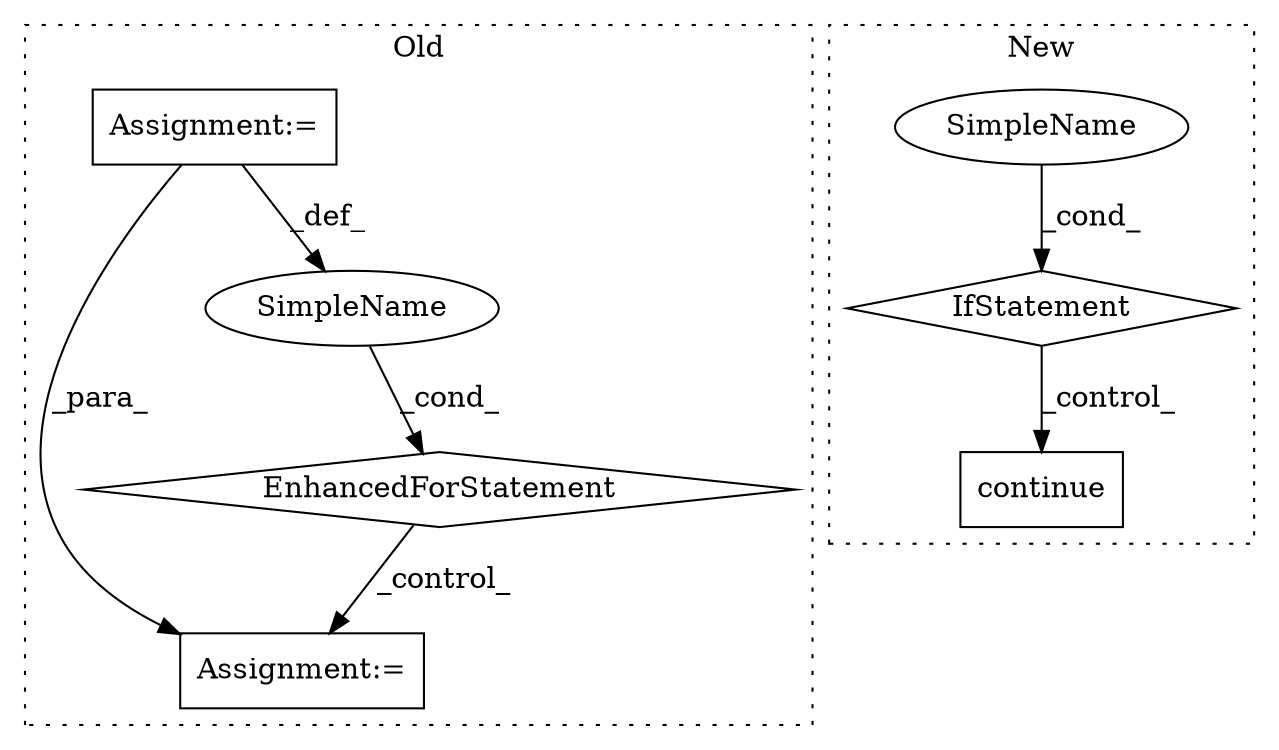 digraph G {
subgraph cluster0 {
1 [label="EnhancedForStatement" a="70" s="2745,2826" l="61,2" shape="diamond"];
5 [label="Assignment:=" a="7" s="2745,2826" l="61,2" shape="box"];
6 [label="Assignment:=" a="7" s="2881" l="1" shape="box"];
7 [label="SimpleName" a="42" s="2810" l="2" shape="ellipse"];
label = "Old";
style="dotted";
}
subgraph cluster1 {
2 [label="continue" a="18" s="2666" l="9" shape="box"];
3 [label="IfStatement" a="25" s="2473,2498" l="4,2" shape="diamond"];
4 [label="SimpleName" a="42" s="" l="" shape="ellipse"];
label = "New";
style="dotted";
}
1 -> 6 [label="_control_"];
3 -> 2 [label="_control_"];
4 -> 3 [label="_cond_"];
5 -> 7 [label="_def_"];
5 -> 6 [label="_para_"];
7 -> 1 [label="_cond_"];
}